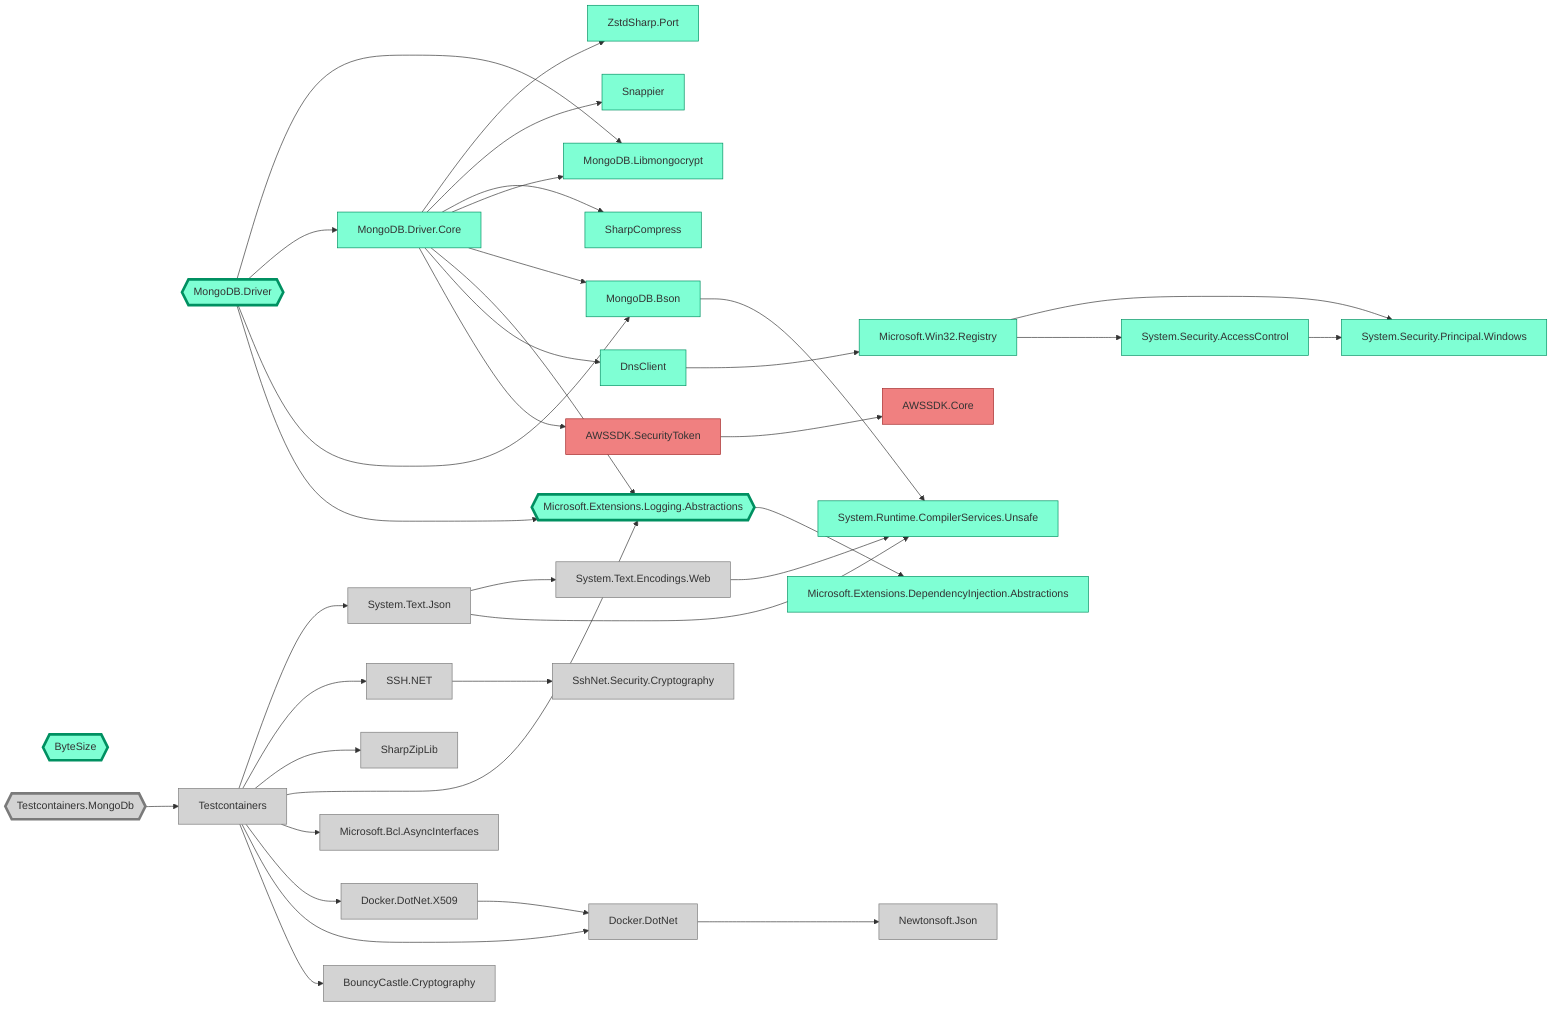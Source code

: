﻿%% Generated by https://github.com/0xced/Chisel

graph LR

classDef root stroke-width:4px
classDef default fill:aquamarine,stroke:#009061,color:#333333
classDef ignored fill:lightgray,stroke:#7A7A7A
classDef removed fill:lightcoral,stroke:#A42A2A

AWSSDK.SecurityToken --> AWSSDK.Core
ByteSize{{ByteSize}}
DnsClient --> Microsoft.Win32.Registry
Docker.DotNet --> Newtonsoft.Json
Docker.DotNet.X509 --> Docker.DotNet
Microsoft.Extensions.Logging.Abstractions{{Microsoft.Extensions.Logging.Abstractions}} --> Microsoft.Extensions.DependencyInjection.Abstractions
Microsoft.Win32.Registry --> System.Security.AccessControl
Microsoft.Win32.Registry --> System.Security.Principal.Windows
MongoDB.Bson --> System.Runtime.CompilerServices.Unsafe
MongoDB.Driver{{MongoDB.Driver}} --> Microsoft.Extensions.Logging.Abstractions
MongoDB.Driver{{MongoDB.Driver}} --> MongoDB.Bson
MongoDB.Driver{{MongoDB.Driver}} --> MongoDB.Driver.Core
MongoDB.Driver{{MongoDB.Driver}} --> MongoDB.Libmongocrypt
MongoDB.Driver.Core --> AWSSDK.SecurityToken
MongoDB.Driver.Core --> DnsClient
MongoDB.Driver.Core --> Microsoft.Extensions.Logging.Abstractions
MongoDB.Driver.Core --> MongoDB.Bson
MongoDB.Driver.Core --> MongoDB.Libmongocrypt
MongoDB.Driver.Core --> SharpCompress
MongoDB.Driver.Core --> Snappier
MongoDB.Driver.Core --> ZstdSharp.Port
SSH.NET --> SshNet.Security.Cryptography
System.Security.AccessControl --> System.Security.Principal.Windows
System.Text.Encodings.Web --> System.Runtime.CompilerServices.Unsafe
System.Text.Json --> System.Runtime.CompilerServices.Unsafe
System.Text.Json --> System.Text.Encodings.Web
Testcontainers --> BouncyCastle.Cryptography
Testcontainers --> Docker.DotNet
Testcontainers --> Docker.DotNet.X509
Testcontainers --> Microsoft.Bcl.AsyncInterfaces
Testcontainers --> Microsoft.Extensions.Logging.Abstractions
Testcontainers --> SharpZipLib
Testcontainers --> SSH.NET
Testcontainers --> System.Text.Json
Testcontainers.MongoDb{{Testcontainers.MongoDb}} --> Testcontainers

class AWSSDK.Core removed
class AWSSDK.SecurityToken removed
class BouncyCastle.Cryptography ignored
class ByteSize root
class ByteSize default
class DnsClient default
class Docker.DotNet ignored
class Docker.DotNet.X509 ignored
class Microsoft.Bcl.AsyncInterfaces ignored
class Microsoft.Extensions.DependencyInjection.Abstractions default
class Microsoft.Extensions.Logging.Abstractions root
class Microsoft.Extensions.Logging.Abstractions default
class Microsoft.Win32.Registry default
class MongoDB.Bson default
class MongoDB.Driver root
class MongoDB.Driver default
class MongoDB.Driver.Core default
class MongoDB.Libmongocrypt default
class Newtonsoft.Json ignored
class SharpCompress default
class SharpZipLib ignored
class Snappier default
class SSH.NET ignored
class SshNet.Security.Cryptography ignored
class System.Runtime.CompilerServices.Unsafe default
class System.Security.AccessControl default
class System.Security.Principal.Windows default
class System.Text.Encodings.Web ignored
class System.Text.Json ignored
class Testcontainers ignored
class Testcontainers.MongoDb root
class Testcontainers.MongoDb ignored
class ZstdSharp.Port default